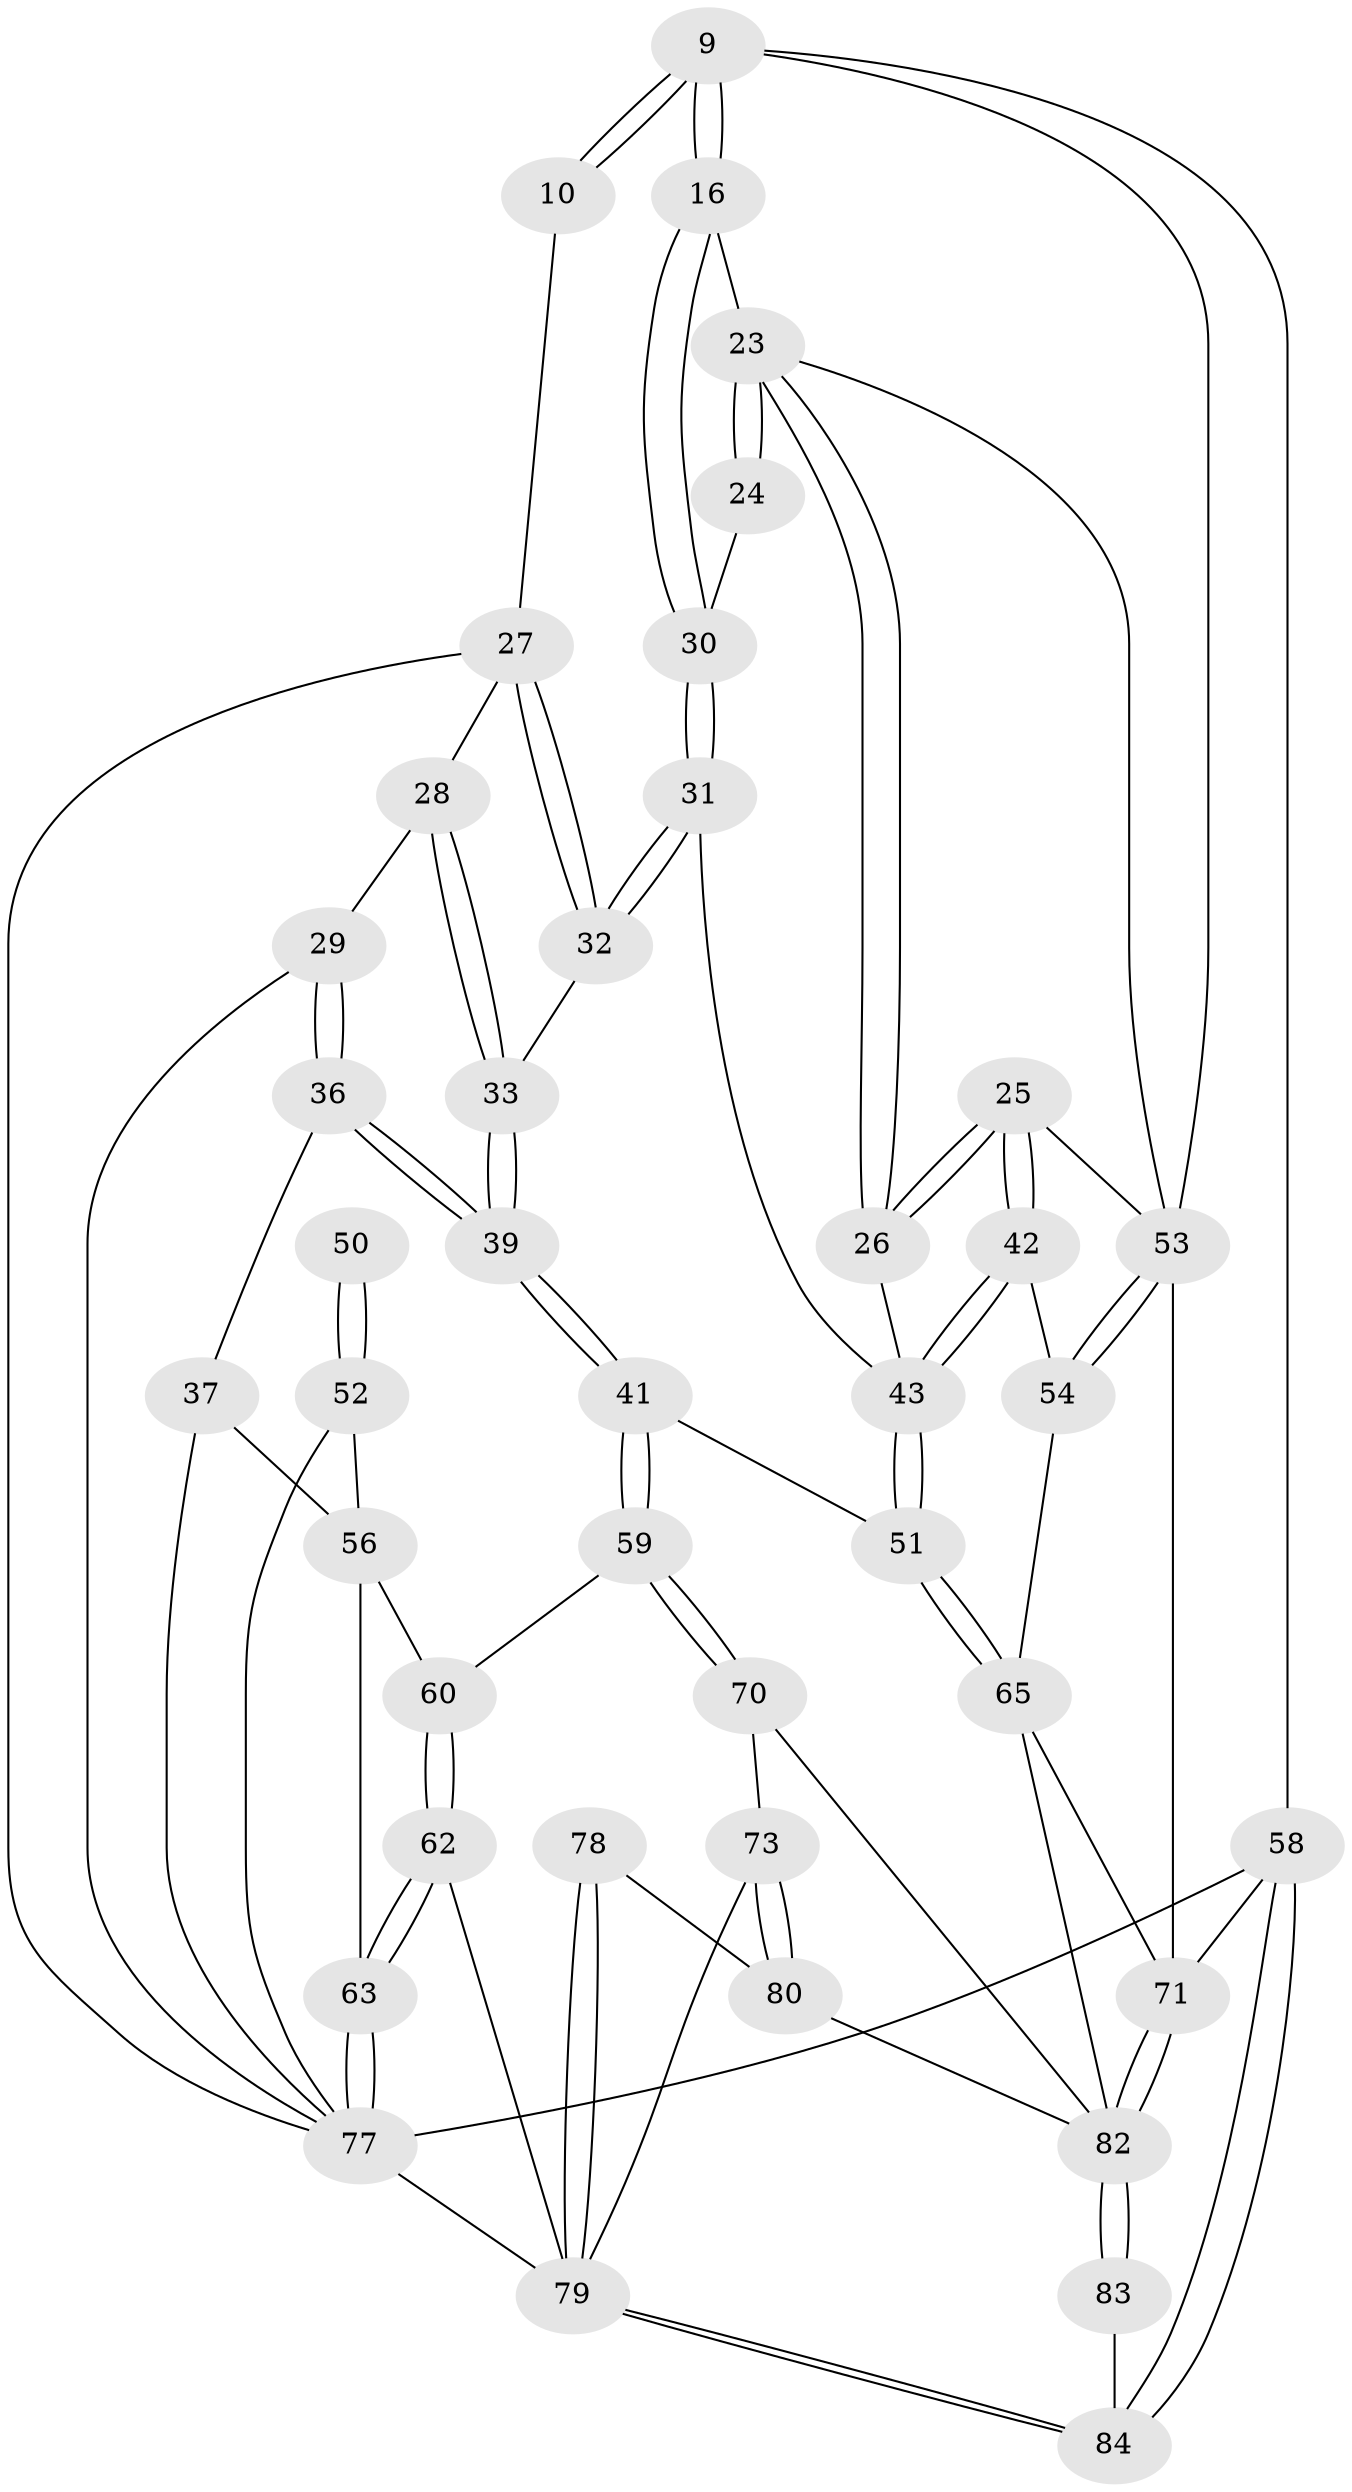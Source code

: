 // original degree distribution, {3: 0.023809523809523808, 6: 0.21428571428571427, 5: 0.5238095238095238, 4: 0.23809523809523808}
// Generated by graph-tools (version 1.1) at 2025/00/03/09/25 05:00:51]
// undirected, 42 vertices, 100 edges
graph export_dot {
graph [start="1"]
  node [color=gray90,style=filled];
  9 [pos="+0.5768130956565902+0.1971610466908315",super="+8+6+5"];
  10 [pos="+0.5728766310596652+0.19662786466885138"];
  16 [pos="+0.5786960393534787+0.19810134698856255"];
  23 [pos="+0.6975361616207815+0.3462102966047673",super="+14+15"];
  24 [pos="+0.6887440206944957+0.3399416581833869"];
  25 [pos="+0.8254580131732796+0.37940794192322463"];
  26 [pos="+0.7149690820378233+0.3643447570203384"];
  27 [pos="+0.5248835370987673+0.2494121996519146",super="+11"];
  28 [pos="+0.43083198976584225+0.2946560527416024"];
  29 [pos="+0.3269989978961375+0.2767575646657082"];
  30 [pos="+0.600758479545067+0.3460312058760081"];
  31 [pos="+0.5719374491390771+0.3818339662228174"];
  32 [pos="+0.5314791477502251+0.3725905343705734"];
  33 [pos="+0.49251035814485655+0.3826733182315649"];
  36 [pos="+0.36124234756865115+0.4496270122218475"];
  37 [pos="+0.22628256906750754+0.4619161717282278"];
  39 [pos="+0.41236773781141783+0.5030608248612803"];
  41 [pos="+0.42247618910909446+0.5348579427019642"];
  42 [pos="+0.8331611192742786+0.3922549048172804"];
  43 [pos="+0.6835199688764518+0.5648064025321001",super="+34+35"];
  50 [pos="+0.06904397866782501+0.5173153746318355"];
  51 [pos="+0.6801713487467529+0.5720540096442808",super="+40"];
  52 [pos="+0.13489977860603958+0.4955153935075483",super="+44+45+47"];
  53 [pos="+1+0.4436483956103301",super="+17+18"];
  54 [pos="+0.930144292285617+0.4550209513593503"];
  56 [pos="+0.15833490026829078+0.5347648809389172",super="+55"];
  58 [pos="+0+1",super="+4"];
  59 [pos="+0.4101852990418669+0.5723605728824609"];
  60 [pos="+0.2911901523338595+0.6689919490608476"];
  62 [pos="+0.2734604325178103+0.6995551660089598"];
  63 [pos="+0.08876613173082325+0.7119289928047268",super="+61"];
  65 [pos="+0.7002791502270417+0.6282815137349853",super="+64"];
  70 [pos="+0.5589539552901898+0.7252910421274524"];
  71 [pos="+1+1",super="+2+67"];
  73 [pos="+0.4774730680808274+0.7887200723622353"];
  77 [pos="+0.14835594963179563+0.9131062775208484",super="+57+49+38+48"];
  78 [pos="+0.37677509669744835+0.8991635865727075"];
  79 [pos="+0.3066881067024306+1",super="+76+75"];
  80 [pos="+0.47379254664112996+0.8811687320150042"];
  82 [pos="+0.6660796656725463+1",super="+72+81"];
  83 [pos="+0.6305286481219795+1"];
  84 [pos="+0.34475004620652067+1"];
  9 -- 10 [weight=2];
  9 -- 10;
  9 -- 16;
  9 -- 16;
  9 -- 58;
  9 -- 53;
  10 -- 27;
  16 -- 30;
  16 -- 30;
  16 -- 23;
  23 -- 24 [weight=2];
  23 -- 24;
  23 -- 26;
  23 -- 26;
  23 -- 53;
  24 -- 30;
  25 -- 26;
  25 -- 26;
  25 -- 42;
  25 -- 42;
  25 -- 53;
  26 -- 43;
  27 -- 28;
  27 -- 32;
  27 -- 32;
  27 -- 77;
  28 -- 29;
  28 -- 33;
  28 -- 33;
  29 -- 36;
  29 -- 36;
  29 -- 77;
  30 -- 31;
  30 -- 31;
  31 -- 32;
  31 -- 32;
  31 -- 43;
  32 -- 33;
  33 -- 39;
  33 -- 39;
  36 -- 37;
  36 -- 39;
  36 -- 39;
  37 -- 56;
  37 -- 77;
  39 -- 41;
  39 -- 41;
  41 -- 59;
  41 -- 59;
  41 -- 51;
  42 -- 43;
  42 -- 43;
  42 -- 54;
  43 -- 51 [weight=2];
  43 -- 51;
  50 -- 52 [weight=3];
  50 -- 52;
  51 -- 65;
  51 -- 65;
  52 -- 56;
  52 -- 77 [weight=3];
  53 -- 54;
  53 -- 54;
  53 -- 71 [weight=3];
  54 -- 65;
  56 -- 60;
  56 -- 63;
  58 -- 84;
  58 -- 84;
  58 -- 71 [weight=2];
  58 -- 77 [weight=3];
  59 -- 60;
  59 -- 70;
  59 -- 70;
  60 -- 62;
  60 -- 62;
  62 -- 63;
  62 -- 63;
  62 -- 79;
  63 -- 77 [weight=2];
  63 -- 77;
  65 -- 82;
  65 -- 71;
  70 -- 73;
  70 -- 82;
  71 -- 82 [weight=2];
  71 -- 82;
  73 -- 80;
  73 -- 80;
  73 -- 79;
  77 -- 79;
  78 -- 79 [weight=2];
  78 -- 79;
  78 -- 80;
  79 -- 84;
  79 -- 84;
  80 -- 82;
  82 -- 83 [weight=2];
  82 -- 83;
  83 -- 84;
}
